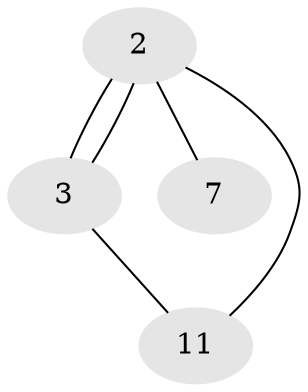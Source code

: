 // Generated by graph-tools (version 1.1) at 2025/46/02/15/25 05:46:28]
// undirected, 4 vertices, 5 edges
graph export_dot {
graph [start="1"]
  node [color=gray90,style=filled];
  2 [super="+1+5+10+12+13+14"];
  3 [super="+4+6+9+18"];
  7 [super="+8+15+16"];
  11 [super="+1+17+19"];
  2 -- 3;
  2 -- 3;
  2 -- 7;
  2 -- 11;
  3 -- 11;
}
